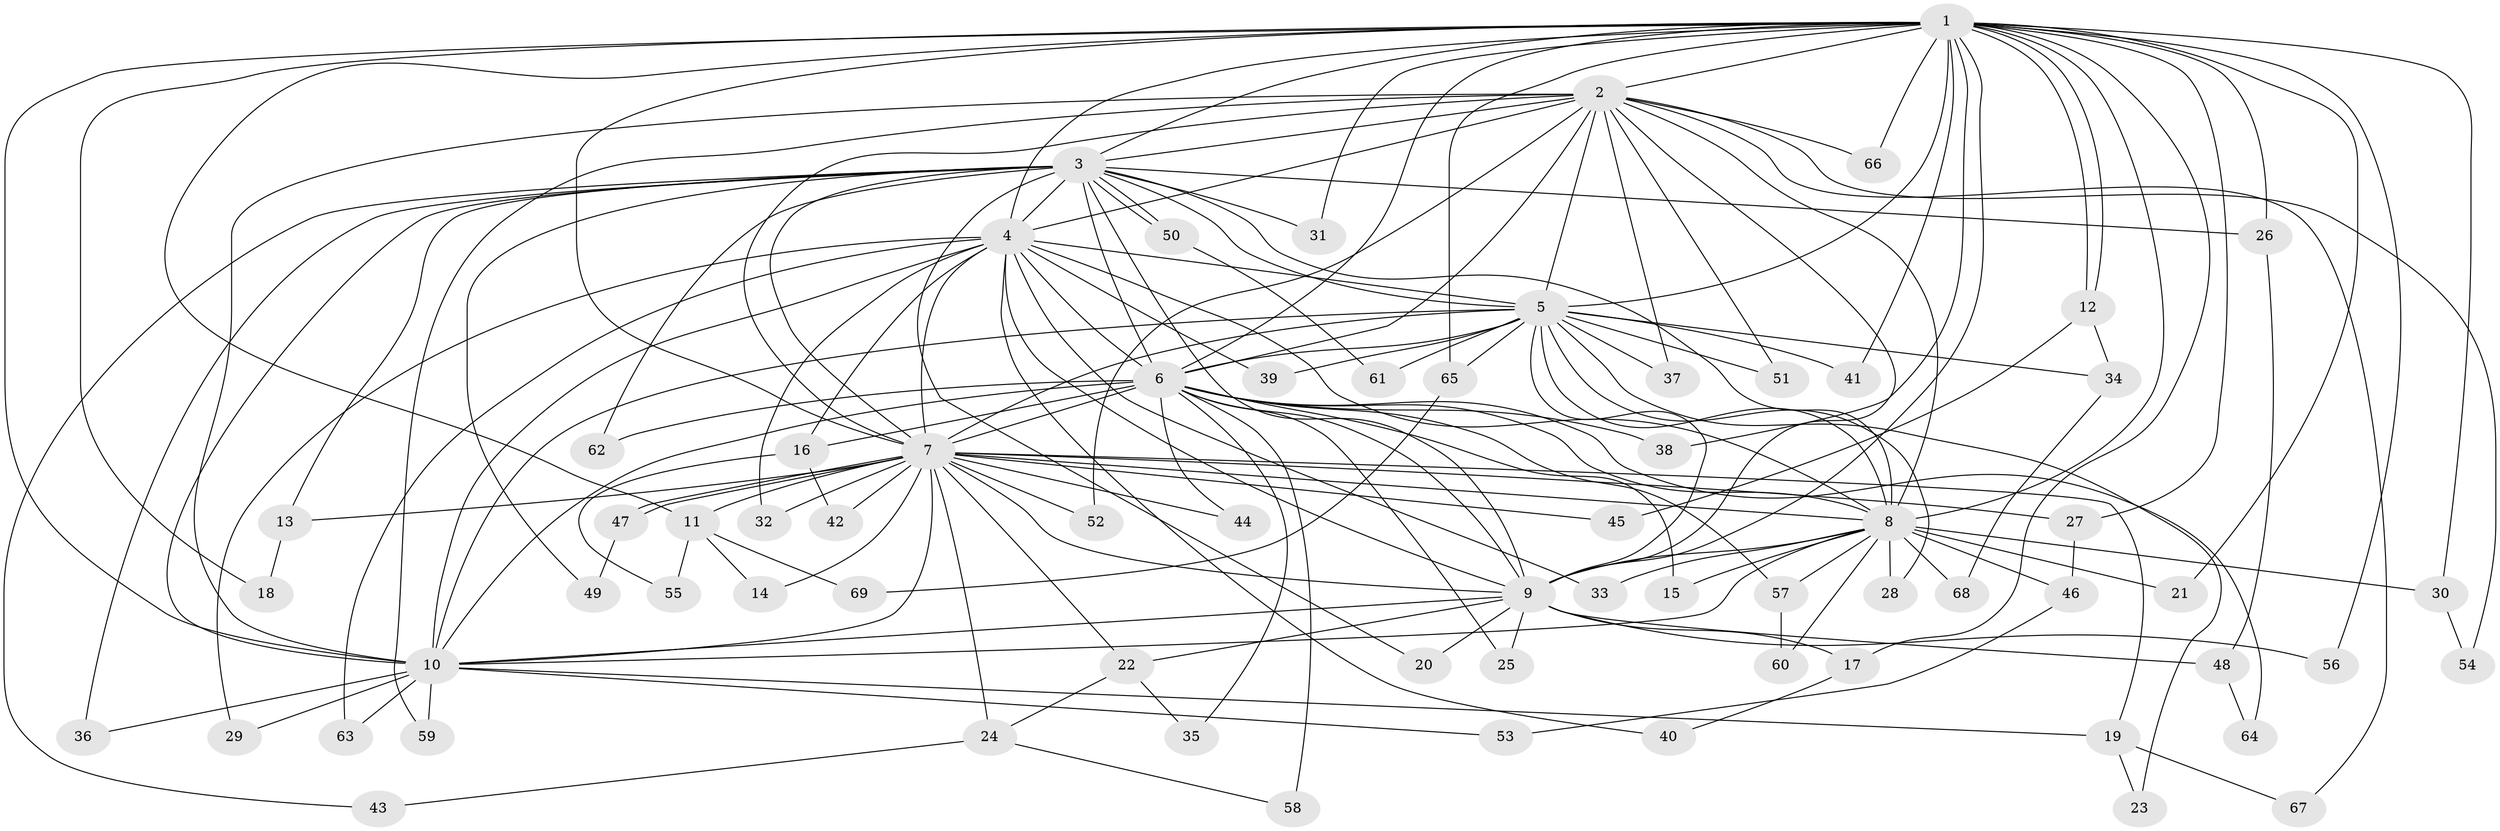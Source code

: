 // Generated by graph-tools (version 1.1) at 2025/34/03/09/25 02:34:40]
// undirected, 69 vertices, 163 edges
graph export_dot {
graph [start="1"]
  node [color=gray90,style=filled];
  1;
  2;
  3;
  4;
  5;
  6;
  7;
  8;
  9;
  10;
  11;
  12;
  13;
  14;
  15;
  16;
  17;
  18;
  19;
  20;
  21;
  22;
  23;
  24;
  25;
  26;
  27;
  28;
  29;
  30;
  31;
  32;
  33;
  34;
  35;
  36;
  37;
  38;
  39;
  40;
  41;
  42;
  43;
  44;
  45;
  46;
  47;
  48;
  49;
  50;
  51;
  52;
  53;
  54;
  55;
  56;
  57;
  58;
  59;
  60;
  61;
  62;
  63;
  64;
  65;
  66;
  67;
  68;
  69;
  1 -- 2;
  1 -- 3;
  1 -- 4;
  1 -- 5;
  1 -- 6;
  1 -- 7;
  1 -- 8;
  1 -- 9;
  1 -- 10;
  1 -- 11;
  1 -- 12;
  1 -- 12;
  1 -- 17;
  1 -- 18;
  1 -- 21;
  1 -- 26;
  1 -- 27;
  1 -- 30;
  1 -- 31;
  1 -- 38;
  1 -- 41;
  1 -- 56;
  1 -- 65;
  1 -- 66;
  2 -- 3;
  2 -- 4;
  2 -- 5;
  2 -- 6;
  2 -- 7;
  2 -- 8;
  2 -- 9;
  2 -- 10;
  2 -- 37;
  2 -- 51;
  2 -- 52;
  2 -- 54;
  2 -- 59;
  2 -- 66;
  2 -- 67;
  3 -- 4;
  3 -- 5;
  3 -- 6;
  3 -- 7;
  3 -- 8;
  3 -- 9;
  3 -- 10;
  3 -- 13;
  3 -- 20;
  3 -- 26;
  3 -- 31;
  3 -- 36;
  3 -- 43;
  3 -- 49;
  3 -- 50;
  3 -- 50;
  3 -- 62;
  4 -- 5;
  4 -- 6;
  4 -- 7;
  4 -- 8;
  4 -- 9;
  4 -- 10;
  4 -- 16;
  4 -- 29;
  4 -- 32;
  4 -- 33;
  4 -- 39;
  4 -- 40;
  4 -- 63;
  5 -- 6;
  5 -- 7;
  5 -- 8;
  5 -- 9;
  5 -- 10;
  5 -- 23;
  5 -- 28;
  5 -- 34;
  5 -- 37;
  5 -- 39;
  5 -- 41;
  5 -- 51;
  5 -- 61;
  5 -- 65;
  6 -- 7;
  6 -- 8;
  6 -- 9;
  6 -- 10;
  6 -- 15;
  6 -- 16;
  6 -- 25;
  6 -- 35;
  6 -- 38;
  6 -- 44;
  6 -- 57;
  6 -- 58;
  6 -- 62;
  6 -- 64;
  7 -- 8;
  7 -- 9;
  7 -- 10;
  7 -- 11;
  7 -- 13;
  7 -- 14;
  7 -- 19;
  7 -- 22;
  7 -- 24;
  7 -- 27;
  7 -- 32;
  7 -- 42;
  7 -- 44;
  7 -- 45;
  7 -- 47;
  7 -- 47;
  7 -- 52;
  8 -- 9;
  8 -- 10;
  8 -- 15;
  8 -- 21;
  8 -- 28;
  8 -- 30;
  8 -- 33;
  8 -- 46;
  8 -- 57;
  8 -- 60;
  8 -- 68;
  9 -- 10;
  9 -- 17;
  9 -- 20;
  9 -- 22;
  9 -- 25;
  9 -- 48;
  9 -- 56;
  10 -- 19;
  10 -- 29;
  10 -- 36;
  10 -- 53;
  10 -- 59;
  10 -- 63;
  11 -- 14;
  11 -- 55;
  11 -- 69;
  12 -- 34;
  12 -- 45;
  13 -- 18;
  16 -- 42;
  16 -- 55;
  17 -- 40;
  19 -- 23;
  19 -- 67;
  22 -- 24;
  22 -- 35;
  24 -- 43;
  24 -- 58;
  26 -- 48;
  27 -- 46;
  30 -- 54;
  34 -- 68;
  46 -- 53;
  47 -- 49;
  48 -- 64;
  50 -- 61;
  57 -- 60;
  65 -- 69;
}
